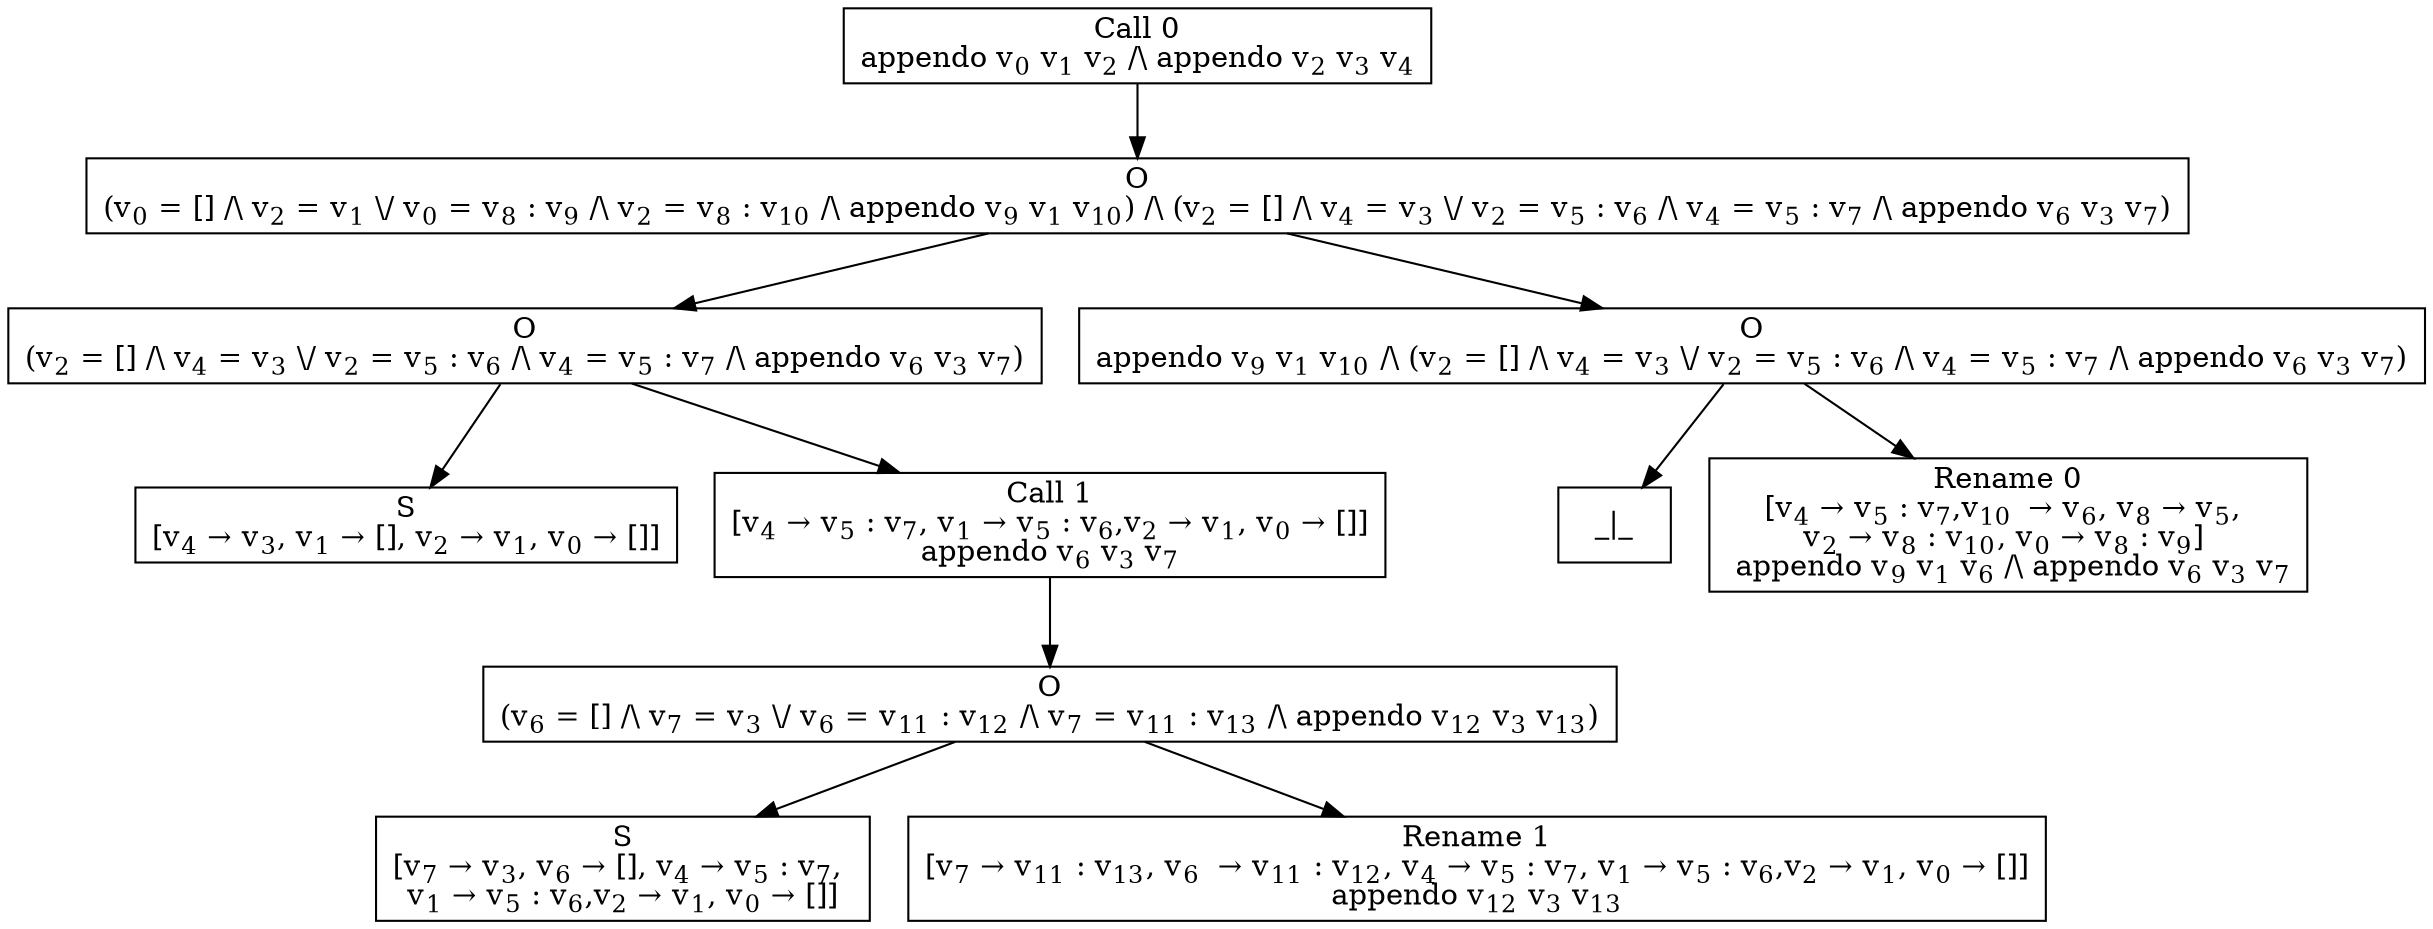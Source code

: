 digraph {
    graph [rankdir=TB
          ,bgcolor=transparent];
    node [shape=box
         ,fillcolor=white
         ,style=filled];
    1 [label=<Call 0<BR/>appendo v<SUB>0</SUB> v<SUB>1</SUB> v<SUB>2</SUB> /\\ appendo v<SUB>2</SUB> v<SUB>3</SUB> v<SUB>4</SUB>>];
    2 [label=<O<BR/>(v<SUB>0</SUB> = [] /\\ v<SUB>2</SUB> = v<SUB>1</SUB> \\/ v<SUB>0</SUB> = v<SUB>8</SUB> : v<SUB>9</SUB> /\\ v<SUB>2</SUB> = v<SUB>8</SUB> : v<SUB>10</SUB> /\\ appendo v<SUB>9</SUB> v<SUB>1</SUB> v<SUB>10</SUB>) /\\ (v<SUB>2</SUB> = [] /\\ v<SUB>4</SUB> = v<SUB>3</SUB> \\/ v<SUB>2</SUB> = v<SUB>5</SUB> : v<SUB>6</SUB> /\\ v<SUB>4</SUB> = v<SUB>5</SUB> : v<SUB>7</SUB> /\\ appendo v<SUB>6</SUB> v<SUB>3</SUB> v<SUB>7</SUB>)>];
    4 [label=<O<BR/>(v<SUB>2</SUB> = [] /\\ v<SUB>4</SUB> = v<SUB>3</SUB> \\/ v<SUB>2</SUB> = v<SUB>5</SUB> : v<SUB>6</SUB> /\\ v<SUB>4</SUB> = v<SUB>5</SUB> : v<SUB>7</SUB> /\\ appendo v<SUB>6</SUB> v<SUB>3</SUB> v<SUB>7</SUB>)>];
    5 [label=<O<BR/>appendo v<SUB>9</SUB> v<SUB>1</SUB> v<SUB>10</SUB> /\\ (v<SUB>2</SUB> = [] /\\ v<SUB>4</SUB> = v<SUB>3</SUB> \\/ v<SUB>2</SUB> = v<SUB>5</SUB> : v<SUB>6</SUB> /\\ v<SUB>4</SUB> = v<SUB>5</SUB> : v<SUB>7</SUB> /\\ appendo v<SUB>6</SUB> v<SUB>3</SUB> v<SUB>7</SUB>)>];
    8 [label=<S<BR/>[v<SUB>4</SUB> &rarr; v<SUB>3</SUB>, v<SUB>1</SUB> &rarr; [], v<SUB>2</SUB> &rarr; v<SUB>1</SUB>, v<SUB>0</SUB> &rarr; []]>];
    9 [label=<Call 1<BR/>[v<SUB>4</SUB> &rarr; v<SUB>5</SUB> : v<SUB>7</SUB>, v<SUB>1</SUB> &rarr; v<SUB>5</SUB> : v<SUB>6</SUB>,v<SUB>2</SUB> &rarr; v<SUB>1</SUB>, v<SUB>0</SUB> &rarr; []]<BR/>appendo v<SUB>6</SUB> v<SUB>3</SUB> v<SUB>7</SUB>>];
    10 [label=<_|_>];
    11 [label=<Rename 0<BR/>[v<SUB>4</SUB> &rarr; v<SUB>5</SUB> : v<SUB>7</SUB>,v<SUB>10 </SUB> &rarr; v<SUB>6</SUB>, v<SUB>8</SUB> &rarr; v<SUB>5</SUB>, <BR/>v<SUB>2</SUB> &rarr; v<SUB>8</SUB> : v<SUB>10</SUB>, v<SUB>0</SUB> &rarr; v<SUB>8</SUB> : v<SUB>9</SUB>] <BR/> appendo v<SUB>9</SUB> v<SUB>1</SUB> v<SUB>6</SUB> /\\ appendo v<SUB>6</SUB> v<SUB>3</SUB> v<SUB>7</SUB>>];
    18 [label=<O<BR/>(v<SUB>6</SUB> = [] /\\ v<SUB>7</SUB> = v<SUB>3</SUB> \\/ v<SUB>6</SUB> = v<SUB>11</SUB> : v<SUB>12</SUB> /\\ v<SUB>7</SUB> = v<SUB>11</SUB> : v<SUB>13</SUB> /\\ appendo v<SUB>12</SUB> v<SUB>3</SUB> v<SUB>13</SUB>)>];
    36 [label=<S<BR/>[v<SUB>7</SUB> &rarr; v<SUB>3</SUB>, v<SUB>6</SUB> &rarr; [], v<SUB>4</SUB> &rarr; v<SUB>5</SUB> : v<SUB>7</SUB>, <BR/>v<SUB>1</SUB> &rarr; v<SUB>5</SUB> : v<SUB>6</SUB>,v<SUB>2</SUB> &rarr; v<SUB>1</SUB>, v<SUB>0</SUB> &rarr; []]>];
    37 [label=<Rename 1<BR/>[v<SUB>7</SUB> &rarr; v<SUB>11</SUB> : v<SUB>13</SUB>, v<SUB>6 </SUB> &rarr; v<SUB>11</SUB> : v<SUB>12</SUB>, v<SUB>4</SUB> &rarr; v<SUB>5</SUB> : v<SUB>7</SUB>, v<SUB>1</SUB> &rarr; v<SUB>5</SUB> : v<SUB>6</SUB>,v<SUB>2</SUB> &rarr; v<SUB>1</SUB>, v<SUB>0</SUB> &rarr; []]<BR/>appendo v<SUB>12</SUB> v<SUB>3</SUB> v<SUB>13</SUB>>];
    1 -> 2 [label=""];
    2 -> 4 [label=""];
    2 -> 5 [label=""];
    4 -> 8 [label=""];
    4 -> 9 [label=""];
    5 -> 10 [label=""];
    5 -> 11 [label=""];
    9 -> 18 [label=""];
    18 -> 36 [label=""];
    18 -> 37 [label=""];
}
